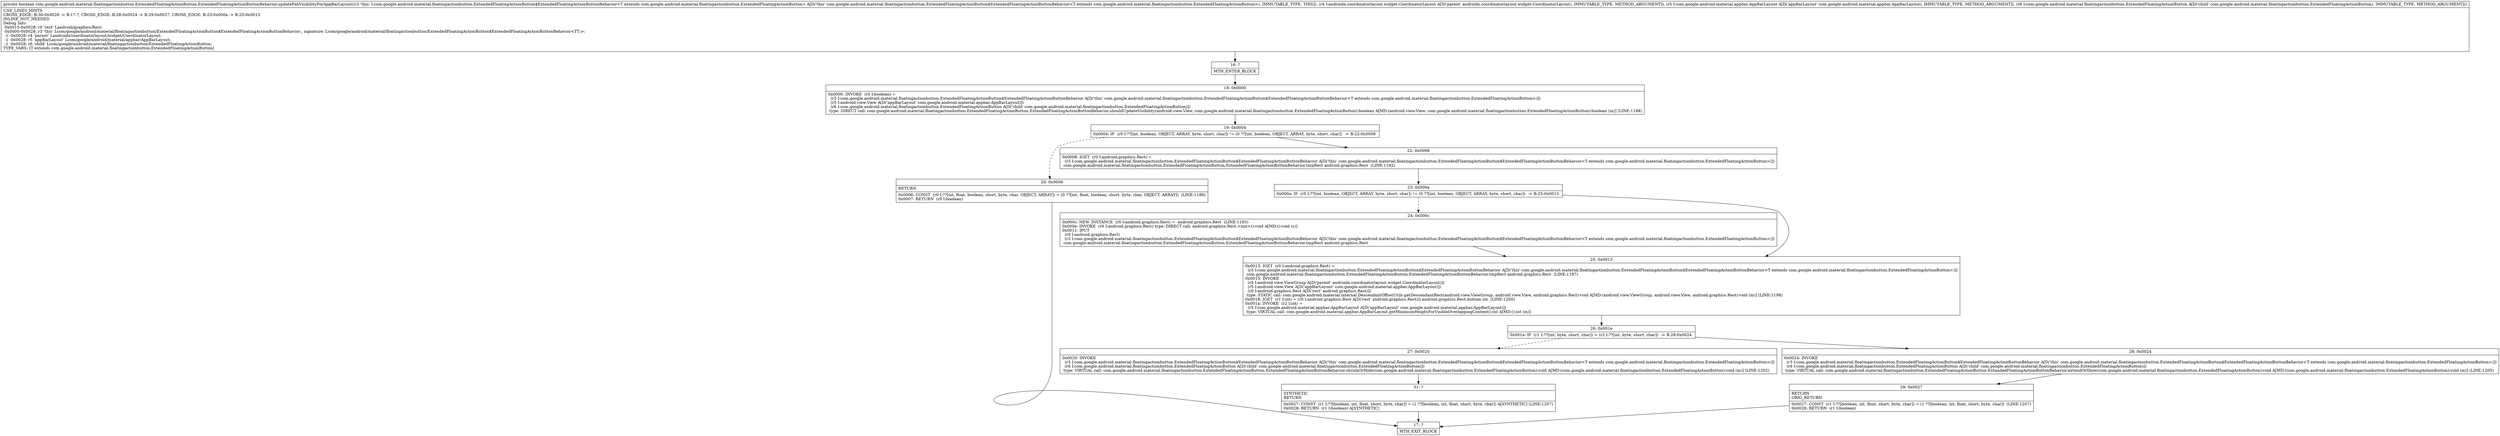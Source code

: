 digraph "CFG forcom.google.android.material.floatingactionbutton.ExtendedFloatingActionButton.ExtendedFloatingActionButtonBehavior.updateFabVisibilityForAppBarLayout(Landroidx\/coordinatorlayout\/widget\/CoordinatorLayout;Lcom\/google\/android\/material\/appbar\/AppBarLayout;Lcom\/google\/android\/material\/floatingactionbutton\/ExtendedFloatingActionButton;)Z" {
Node_16 [shape=record,label="{16\:\ ?|MTH_ENTER_BLOCK\l}"];
Node_18 [shape=record,label="{18\:\ 0x0000|0x0000: INVOKE  (r0 I:boolean) = \l  (r3 I:com.google.android.material.floatingactionbutton.ExtendedFloatingActionButton$ExtendedFloatingActionButtonBehavior A[D('this' com.google.android.material.floatingactionbutton.ExtendedFloatingActionButton$ExtendedFloatingActionButtonBehavior\<T extends com.google.android.material.floatingactionbutton.ExtendedFloatingActionButton\>)])\l  (r5 I:android.view.View A[D('appBarLayout' com.google.android.material.appbar.AppBarLayout)])\l  (r6 I:com.google.android.material.floatingactionbutton.ExtendedFloatingActionButton A[D('child' com.google.android.material.floatingactionbutton.ExtendedFloatingActionButton)])\l type: DIRECT call: com.google.android.material.floatingactionbutton.ExtendedFloatingActionButton.ExtendedFloatingActionButtonBehavior.shouldUpdateVisibility(android.view.View, com.google.android.material.floatingactionbutton.ExtendedFloatingActionButton):boolean A[MD:(android.view.View, com.google.android.material.floatingactionbutton.ExtendedFloatingActionButton):boolean (m)] (LINE:1188)\l}"];
Node_19 [shape=record,label="{19\:\ 0x0004|0x0004: IF  (r0 I:??[int, boolean, OBJECT, ARRAY, byte, short, char]) != (0 ??[int, boolean, OBJECT, ARRAY, byte, short, char])  \-\> B:22:0x0008 \l}"];
Node_20 [shape=record,label="{20\:\ 0x0006|RETURN\l|0x0006: CONST  (r0 I:??[int, float, boolean, short, byte, char, OBJECT, ARRAY]) = (0 ??[int, float, boolean, short, byte, char, OBJECT, ARRAY])  (LINE:1189)\l0x0007: RETURN  (r0 I:boolean) \l}"];
Node_17 [shape=record,label="{17\:\ ?|MTH_EXIT_BLOCK\l}"];
Node_22 [shape=record,label="{22\:\ 0x0008|0x0008: IGET  (r0 I:android.graphics.Rect) = \l  (r3 I:com.google.android.material.floatingactionbutton.ExtendedFloatingActionButton$ExtendedFloatingActionButtonBehavior A[D('this' com.google.android.material.floatingactionbutton.ExtendedFloatingActionButton$ExtendedFloatingActionButtonBehavior\<T extends com.google.android.material.floatingactionbutton.ExtendedFloatingActionButton\>)])\l com.google.android.material.floatingactionbutton.ExtendedFloatingActionButton.ExtendedFloatingActionButtonBehavior.tmpRect android.graphics.Rect  (LINE:1192)\l}"];
Node_23 [shape=record,label="{23\:\ 0x000a|0x000a: IF  (r0 I:??[int, boolean, OBJECT, ARRAY, byte, short, char]) != (0 ??[int, boolean, OBJECT, ARRAY, byte, short, char])  \-\> B:25:0x0013 \l}"];
Node_24 [shape=record,label="{24\:\ 0x000c|0x000c: NEW_INSTANCE  (r0 I:android.graphics.Rect) =  android.graphics.Rect  (LINE:1193)\l0x000e: INVOKE  (r0 I:android.graphics.Rect) type: DIRECT call: android.graphics.Rect.\<init\>():void A[MD:():void (c)]\l0x0011: IPUT  \l  (r0 I:android.graphics.Rect)\l  (r3 I:com.google.android.material.floatingactionbutton.ExtendedFloatingActionButton$ExtendedFloatingActionButtonBehavior A[D('this' com.google.android.material.floatingactionbutton.ExtendedFloatingActionButton$ExtendedFloatingActionButtonBehavior\<T extends com.google.android.material.floatingactionbutton.ExtendedFloatingActionButton\>)])\l com.google.android.material.floatingactionbutton.ExtendedFloatingActionButton.ExtendedFloatingActionButtonBehavior.tmpRect android.graphics.Rect \l}"];
Node_25 [shape=record,label="{25\:\ 0x0013|0x0013: IGET  (r0 I:android.graphics.Rect) = \l  (r3 I:com.google.android.material.floatingactionbutton.ExtendedFloatingActionButton$ExtendedFloatingActionButtonBehavior A[D('this' com.google.android.material.floatingactionbutton.ExtendedFloatingActionButton$ExtendedFloatingActionButtonBehavior\<T extends com.google.android.material.floatingactionbutton.ExtendedFloatingActionButton\>)])\l com.google.android.material.floatingactionbutton.ExtendedFloatingActionButton.ExtendedFloatingActionButtonBehavior.tmpRect android.graphics.Rect  (LINE:1197)\l0x0015: INVOKE  \l  (r4 I:android.view.ViewGroup A[D('parent' androidx.coordinatorlayout.widget.CoordinatorLayout)])\l  (r5 I:android.view.View A[D('appBarLayout' com.google.android.material.appbar.AppBarLayout)])\l  (r0 I:android.graphics.Rect A[D('rect' android.graphics.Rect)])\l type: STATIC call: com.google.android.material.internal.DescendantOffsetUtils.getDescendantRect(android.view.ViewGroup, android.view.View, android.graphics.Rect):void A[MD:(android.view.ViewGroup, android.view.View, android.graphics.Rect):void (m)] (LINE:1198)\l0x0018: IGET  (r1 I:int) = (r0 I:android.graphics.Rect A[D('rect' android.graphics.Rect)]) android.graphics.Rect.bottom int  (LINE:1200)\l0x001a: INVOKE  (r2 I:int) = \l  (r5 I:com.google.android.material.appbar.AppBarLayout A[D('appBarLayout' com.google.android.material.appbar.AppBarLayout)])\l type: VIRTUAL call: com.google.android.material.appbar.AppBarLayout.getMinimumHeightForVisibleOverlappingContent():int A[MD:():int (m)]\l}"];
Node_26 [shape=record,label="{26\:\ 0x001e|0x001e: IF  (r1 I:??[int, byte, short, char]) \> (r2 I:??[int, byte, short, char])  \-\> B:28:0x0024 \l}"];
Node_27 [shape=record,label="{27\:\ 0x0020|0x0020: INVOKE  \l  (r3 I:com.google.android.material.floatingactionbutton.ExtendedFloatingActionButton$ExtendedFloatingActionButtonBehavior A[D('this' com.google.android.material.floatingactionbutton.ExtendedFloatingActionButton$ExtendedFloatingActionButtonBehavior\<T extends com.google.android.material.floatingactionbutton.ExtendedFloatingActionButton\>)])\l  (r6 I:com.google.android.material.floatingactionbutton.ExtendedFloatingActionButton A[D('child' com.google.android.material.floatingactionbutton.ExtendedFloatingActionButton)])\l type: VIRTUAL call: com.google.android.material.floatingactionbutton.ExtendedFloatingActionButton.ExtendedFloatingActionButtonBehavior.shrinkOrHide(com.google.android.material.floatingactionbutton.ExtendedFloatingActionButton):void A[MD:(com.google.android.material.floatingactionbutton.ExtendedFloatingActionButton):void (m)] (LINE:1202)\l}"];
Node_31 [shape=record,label="{31\:\ ?|SYNTHETIC\lRETURN\l|0x0027: CONST  (r1 I:??[boolean, int, float, short, byte, char]) = (1 ??[boolean, int, float, short, byte, char]) A[SYNTHETIC] (LINE:1207)\l0x0028: RETURN  (r1 I:boolean) A[SYNTHETIC]\l}"];
Node_28 [shape=record,label="{28\:\ 0x0024|0x0024: INVOKE  \l  (r3 I:com.google.android.material.floatingactionbutton.ExtendedFloatingActionButton$ExtendedFloatingActionButtonBehavior A[D('this' com.google.android.material.floatingactionbutton.ExtendedFloatingActionButton$ExtendedFloatingActionButtonBehavior\<T extends com.google.android.material.floatingactionbutton.ExtendedFloatingActionButton\>)])\l  (r6 I:com.google.android.material.floatingactionbutton.ExtendedFloatingActionButton A[D('child' com.google.android.material.floatingactionbutton.ExtendedFloatingActionButton)])\l type: VIRTUAL call: com.google.android.material.floatingactionbutton.ExtendedFloatingActionButton.ExtendedFloatingActionButtonBehavior.extendOrShow(com.google.android.material.floatingactionbutton.ExtendedFloatingActionButton):void A[MD:(com.google.android.material.floatingactionbutton.ExtendedFloatingActionButton):void (m)] (LINE:1205)\l}"];
Node_29 [shape=record,label="{29\:\ 0x0027|RETURN\lORIG_RETURN\l|0x0027: CONST  (r1 I:??[boolean, int, float, short, byte, char]) = (1 ??[boolean, int, float, short, byte, char])  (LINE:1207)\l0x0028: RETURN  (r1 I:boolean) \l}"];
MethodNode[shape=record,label="{private boolean com.google.android.material.floatingactionbutton.ExtendedFloatingActionButton.ExtendedFloatingActionButtonBehavior.updateFabVisibilityForAppBarLayout((r3 'this' I:com.google.android.material.floatingactionbutton.ExtendedFloatingActionButton$ExtendedFloatingActionButtonBehavior\<T extends com.google.android.material.floatingactionbutton.ExtendedFloatingActionButton\> A[D('this' com.google.android.material.floatingactionbutton.ExtendedFloatingActionButton$ExtendedFloatingActionButtonBehavior\<T extends com.google.android.material.floatingactionbutton.ExtendedFloatingActionButton\>), IMMUTABLE_TYPE, THIS]), (r4 I:androidx.coordinatorlayout.widget.CoordinatorLayout A[D('parent' androidx.coordinatorlayout.widget.CoordinatorLayout), IMMUTABLE_TYPE, METHOD_ARGUMENT]), (r5 I:com.google.android.material.appbar.AppBarLayout A[D('appBarLayout' com.google.android.material.appbar.AppBarLayout), IMMUTABLE_TYPE, METHOD_ARGUMENT]), (r6 I:com.google.android.material.floatingactionbutton.ExtendedFloatingActionButton A[D('child' com.google.android.material.floatingactionbutton.ExtendedFloatingActionButton), IMMUTABLE_TYPE, METHOD_ARGUMENT]))  | USE_LINES_HINTS\lCROSS_EDGE: B:30:0x0028 \-\> B:17:?, CROSS_EDGE: B:28:0x0024 \-\> B:29:0x0027, CROSS_EDGE: B:23:0x000a \-\> B:25:0x0013\lINLINE_NOT_NEEDED\lDebug Info:\l  0x0015\-0x0028: r0 'rect' Landroid\/graphics\/Rect;\l  0x0000\-0x0028: r3 'this' Lcom\/google\/android\/material\/floatingactionbutton\/ExtendedFloatingActionButton$ExtendedFloatingActionButtonBehavior;, signature: Lcom\/google\/android\/material\/floatingactionbutton\/ExtendedFloatingActionButton$ExtendedFloatingActionButtonBehavior\<TT;\>;\l  \-1 \-0x0028: r4 'parent' Landroidx\/coordinatorlayout\/widget\/CoordinatorLayout;\l  \-1 \-0x0028: r5 'appBarLayout' Lcom\/google\/android\/material\/appbar\/AppBarLayout;\l  \-1 \-0x0028: r6 'child' Lcom\/google\/android\/material\/floatingactionbutton\/ExtendedFloatingActionButton;\lTYPE_VARS: [T extends com.google.android.material.floatingactionbutton.ExtendedFloatingActionButton]\l}"];
MethodNode -> Node_16;Node_16 -> Node_18;
Node_18 -> Node_19;
Node_19 -> Node_20[style=dashed];
Node_19 -> Node_22;
Node_20 -> Node_17;
Node_22 -> Node_23;
Node_23 -> Node_24[style=dashed];
Node_23 -> Node_25;
Node_24 -> Node_25;
Node_25 -> Node_26;
Node_26 -> Node_27[style=dashed];
Node_26 -> Node_28;
Node_27 -> Node_31;
Node_31 -> Node_17;
Node_28 -> Node_29;
Node_29 -> Node_17;
}

